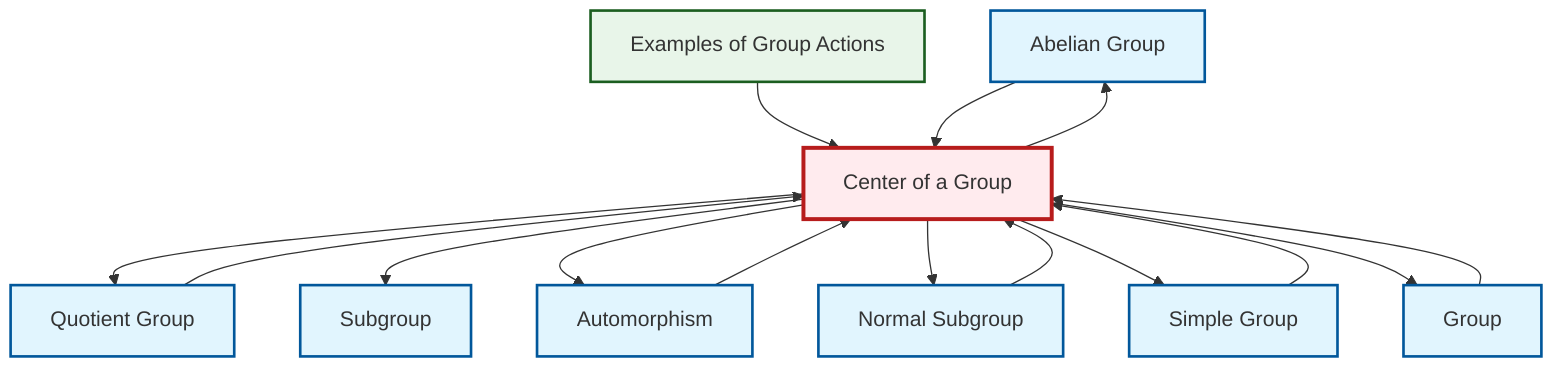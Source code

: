 graph TD
    classDef definition fill:#e1f5fe,stroke:#01579b,stroke-width:2px
    classDef theorem fill:#f3e5f5,stroke:#4a148c,stroke-width:2px
    classDef axiom fill:#fff3e0,stroke:#e65100,stroke-width:2px
    classDef example fill:#e8f5e9,stroke:#1b5e20,stroke-width:2px
    classDef current fill:#ffebee,stroke:#b71c1c,stroke-width:3px
    def-abelian-group["Abelian Group"]:::definition
    def-automorphism["Automorphism"]:::definition
    def-group["Group"]:::definition
    def-normal-subgroup["Normal Subgroup"]:::definition
    def-subgroup["Subgroup"]:::definition
    def-simple-group["Simple Group"]:::definition
    def-center-of-group["Center of a Group"]:::definition
    def-quotient-group["Quotient Group"]:::definition
    ex-group-action-examples["Examples of Group Actions"]:::example
    def-simple-group --> def-center-of-group
    def-center-of-group --> def-quotient-group
    def-center-of-group --> def-subgroup
    def-quotient-group --> def-center-of-group
    def-center-of-group --> def-abelian-group
    def-normal-subgroup --> def-center-of-group
    def-automorphism --> def-center-of-group
    def-group --> def-center-of-group
    def-center-of-group --> def-automorphism
    def-center-of-group --> def-normal-subgroup
    ex-group-action-examples --> def-center-of-group
    def-center-of-group --> def-simple-group
    def-center-of-group --> def-group
    def-abelian-group --> def-center-of-group
    class def-center-of-group current